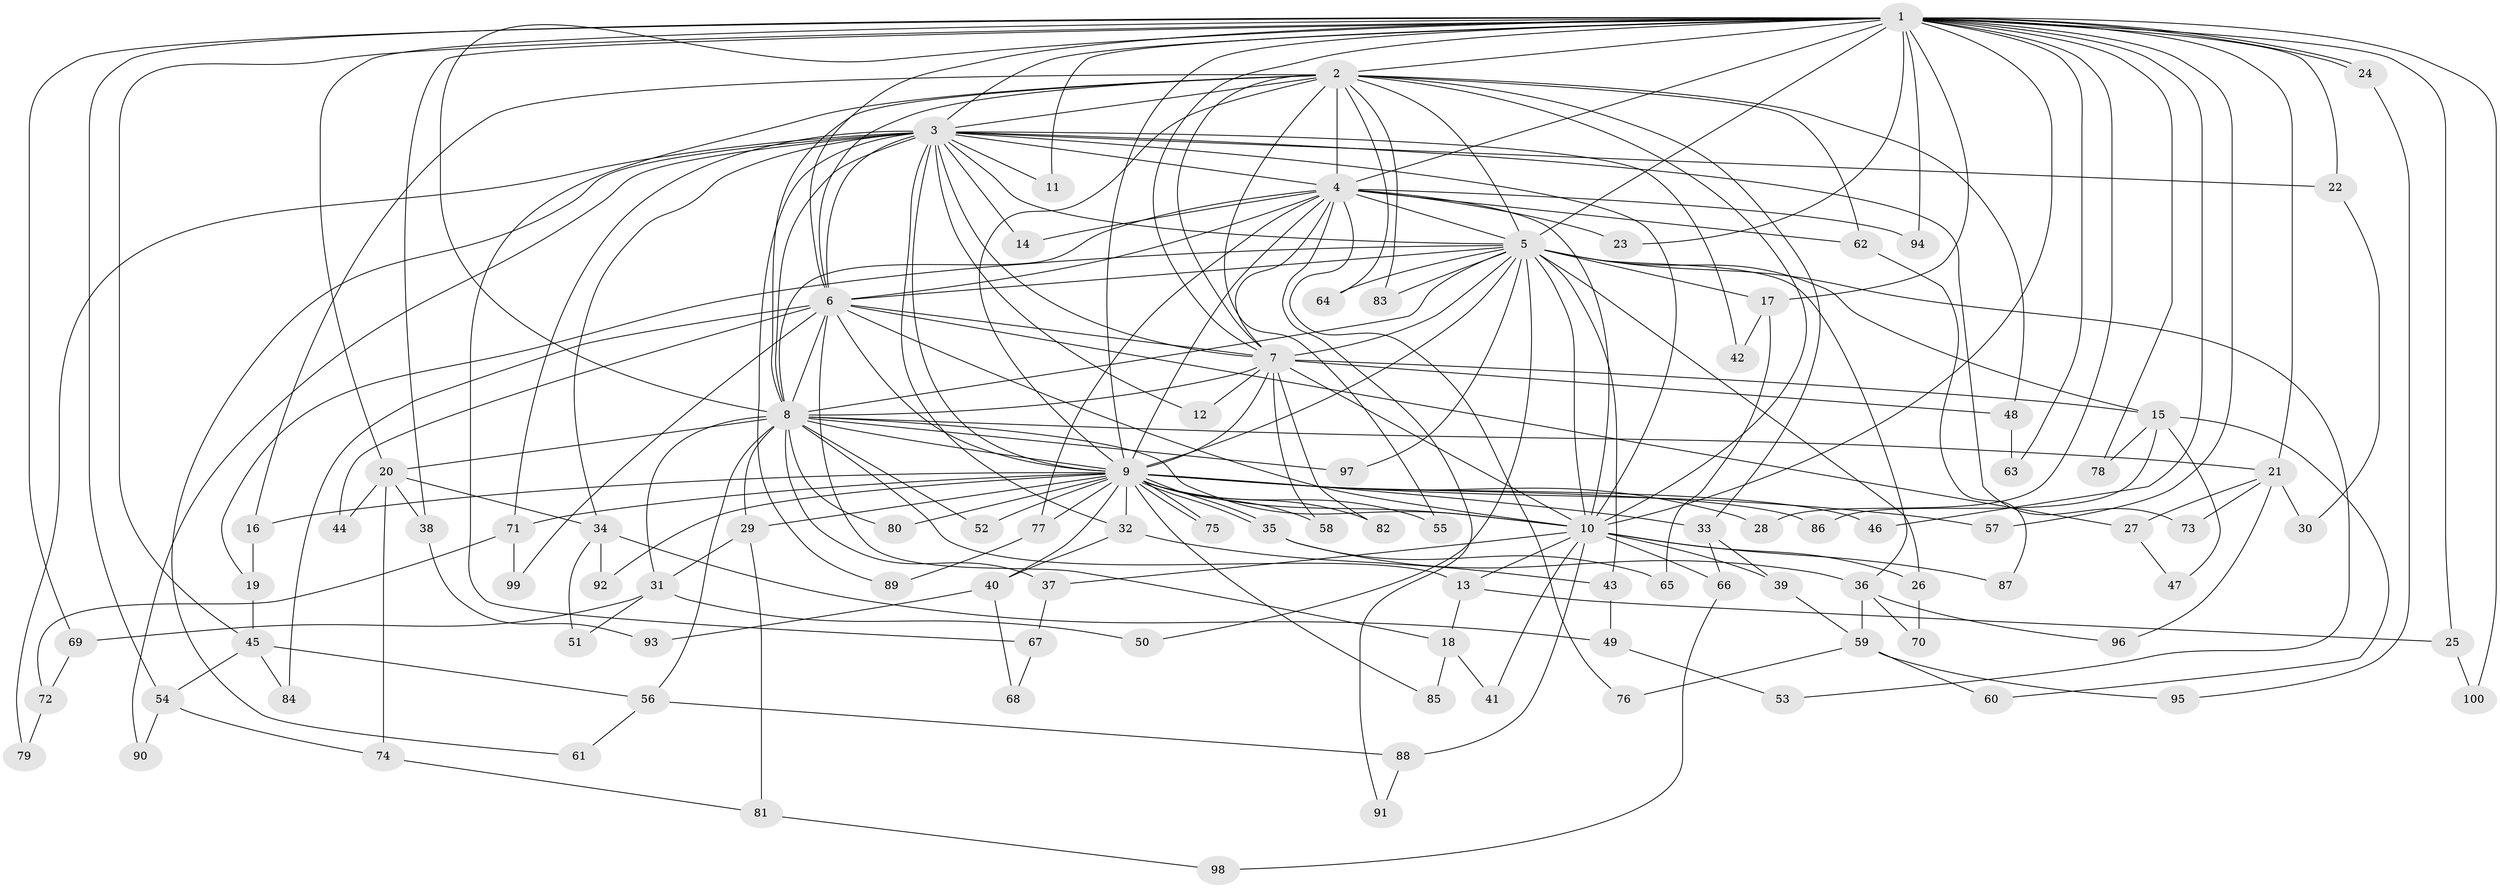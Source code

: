 // Generated by graph-tools (version 1.1) at 2025/11/02/21/25 10:11:07]
// undirected, 100 vertices, 225 edges
graph export_dot {
graph [start="1"]
  node [color=gray90,style=filled];
  1;
  2;
  3;
  4;
  5;
  6;
  7;
  8;
  9;
  10;
  11;
  12;
  13;
  14;
  15;
  16;
  17;
  18;
  19;
  20;
  21;
  22;
  23;
  24;
  25;
  26;
  27;
  28;
  29;
  30;
  31;
  32;
  33;
  34;
  35;
  36;
  37;
  38;
  39;
  40;
  41;
  42;
  43;
  44;
  45;
  46;
  47;
  48;
  49;
  50;
  51;
  52;
  53;
  54;
  55;
  56;
  57;
  58;
  59;
  60;
  61;
  62;
  63;
  64;
  65;
  66;
  67;
  68;
  69;
  70;
  71;
  72;
  73;
  74;
  75;
  76;
  77;
  78;
  79;
  80;
  81;
  82;
  83;
  84;
  85;
  86;
  87;
  88;
  89;
  90;
  91;
  92;
  93;
  94;
  95;
  96;
  97;
  98;
  99;
  100;
  1 -- 2;
  1 -- 3;
  1 -- 4;
  1 -- 5;
  1 -- 6;
  1 -- 7;
  1 -- 8;
  1 -- 9;
  1 -- 10;
  1 -- 11;
  1 -- 17;
  1 -- 20;
  1 -- 21;
  1 -- 22;
  1 -- 23;
  1 -- 24;
  1 -- 24;
  1 -- 25;
  1 -- 28;
  1 -- 38;
  1 -- 45;
  1 -- 46;
  1 -- 54;
  1 -- 57;
  1 -- 63;
  1 -- 69;
  1 -- 78;
  1 -- 94;
  1 -- 100;
  2 -- 3;
  2 -- 4;
  2 -- 5;
  2 -- 6;
  2 -- 7;
  2 -- 8;
  2 -- 9;
  2 -- 10;
  2 -- 16;
  2 -- 33;
  2 -- 48;
  2 -- 55;
  2 -- 62;
  2 -- 64;
  2 -- 67;
  2 -- 83;
  3 -- 4;
  3 -- 5;
  3 -- 6;
  3 -- 7;
  3 -- 8;
  3 -- 9;
  3 -- 10;
  3 -- 11;
  3 -- 12;
  3 -- 14;
  3 -- 22;
  3 -- 32;
  3 -- 34;
  3 -- 42;
  3 -- 61;
  3 -- 71;
  3 -- 73;
  3 -- 79;
  3 -- 89;
  3 -- 90;
  4 -- 5;
  4 -- 6;
  4 -- 7;
  4 -- 8;
  4 -- 9;
  4 -- 10;
  4 -- 14;
  4 -- 23;
  4 -- 62;
  4 -- 76;
  4 -- 77;
  4 -- 91;
  4 -- 94;
  5 -- 6;
  5 -- 7;
  5 -- 8;
  5 -- 9;
  5 -- 10;
  5 -- 15;
  5 -- 17;
  5 -- 19;
  5 -- 26;
  5 -- 36;
  5 -- 43;
  5 -- 50;
  5 -- 53;
  5 -- 64;
  5 -- 83;
  5 -- 97;
  6 -- 7;
  6 -- 8;
  6 -- 9;
  6 -- 10;
  6 -- 18;
  6 -- 27;
  6 -- 44;
  6 -- 84;
  6 -- 99;
  7 -- 8;
  7 -- 9;
  7 -- 10;
  7 -- 12;
  7 -- 15;
  7 -- 48;
  7 -- 58;
  7 -- 82;
  8 -- 9;
  8 -- 10;
  8 -- 13;
  8 -- 20;
  8 -- 21;
  8 -- 29;
  8 -- 31;
  8 -- 37;
  8 -- 52;
  8 -- 56;
  8 -- 80;
  8 -- 97;
  9 -- 10;
  9 -- 16;
  9 -- 28;
  9 -- 29;
  9 -- 32;
  9 -- 33;
  9 -- 35;
  9 -- 35;
  9 -- 40;
  9 -- 46;
  9 -- 52;
  9 -- 55;
  9 -- 57;
  9 -- 58;
  9 -- 71;
  9 -- 75;
  9 -- 75;
  9 -- 77;
  9 -- 80;
  9 -- 82;
  9 -- 85;
  9 -- 86;
  9 -- 92;
  10 -- 13;
  10 -- 26;
  10 -- 37;
  10 -- 39;
  10 -- 41;
  10 -- 66;
  10 -- 87;
  10 -- 88;
  13 -- 18;
  13 -- 25;
  15 -- 47;
  15 -- 60;
  15 -- 78;
  15 -- 86;
  16 -- 19;
  17 -- 42;
  17 -- 65;
  18 -- 41;
  18 -- 85;
  19 -- 45;
  20 -- 34;
  20 -- 38;
  20 -- 44;
  20 -- 74;
  21 -- 27;
  21 -- 30;
  21 -- 73;
  21 -- 96;
  22 -- 30;
  24 -- 95;
  25 -- 100;
  26 -- 70;
  27 -- 47;
  29 -- 31;
  29 -- 81;
  31 -- 50;
  31 -- 51;
  31 -- 69;
  32 -- 40;
  32 -- 43;
  33 -- 39;
  33 -- 66;
  34 -- 49;
  34 -- 51;
  34 -- 92;
  35 -- 36;
  35 -- 65;
  36 -- 59;
  36 -- 70;
  36 -- 96;
  37 -- 67;
  38 -- 93;
  39 -- 59;
  40 -- 68;
  40 -- 93;
  43 -- 49;
  45 -- 54;
  45 -- 56;
  45 -- 84;
  48 -- 63;
  49 -- 53;
  54 -- 74;
  54 -- 90;
  56 -- 61;
  56 -- 88;
  59 -- 60;
  59 -- 76;
  59 -- 95;
  62 -- 87;
  66 -- 98;
  67 -- 68;
  69 -- 72;
  71 -- 72;
  71 -- 99;
  72 -- 79;
  74 -- 81;
  77 -- 89;
  81 -- 98;
  88 -- 91;
}
